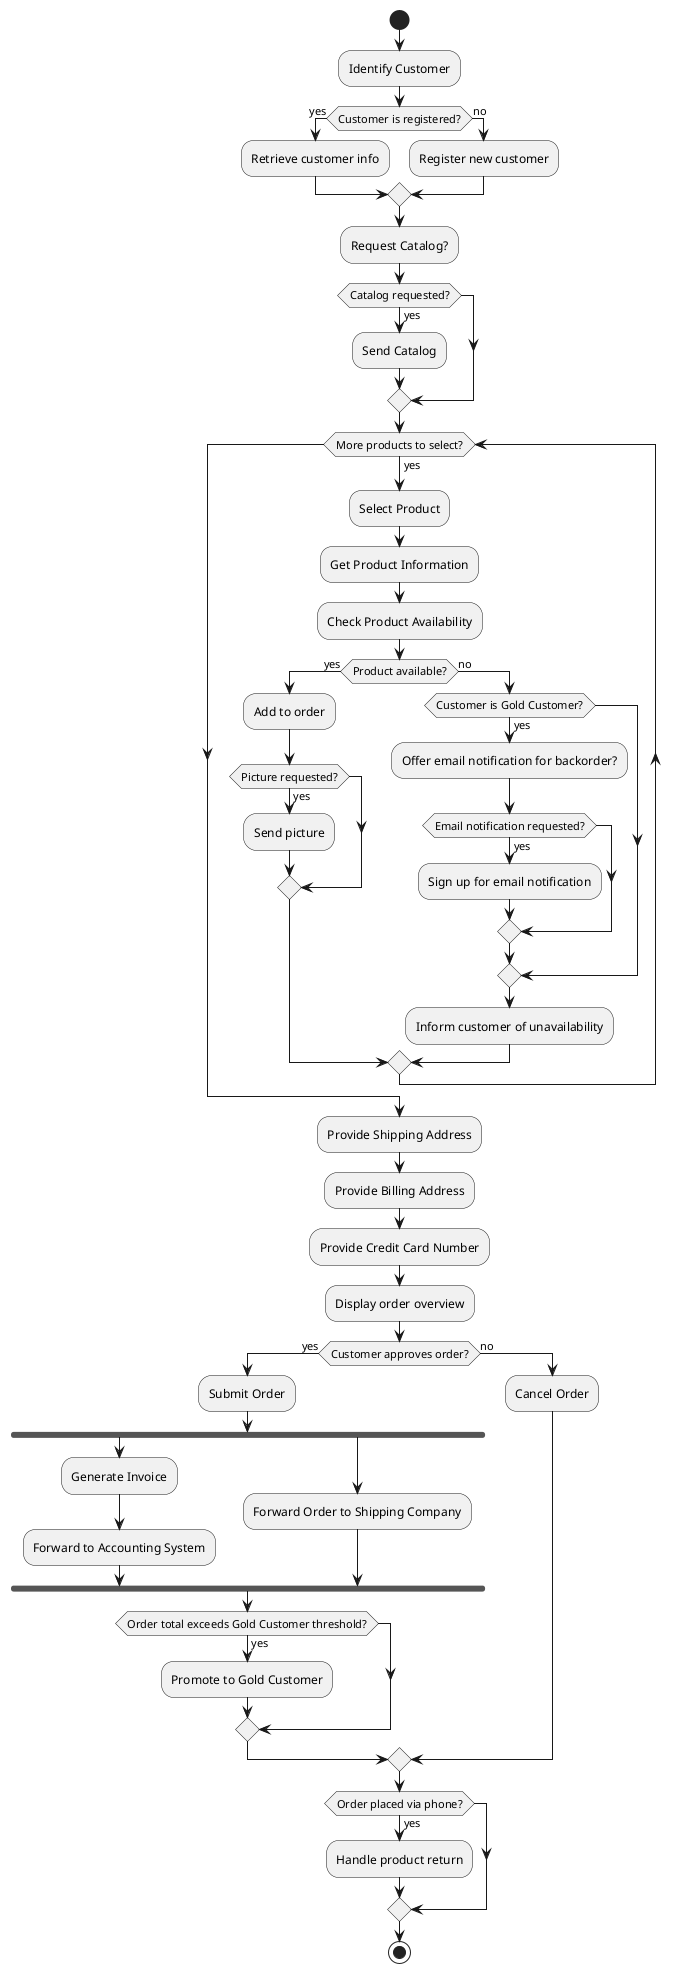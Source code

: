 @startuml
start

:Identify Customer;
if (Customer is registered?) then (yes)
    :Retrieve customer info;
else (no)
    :Register new customer;
endif

:Request Catalog?;
if (Catalog requested?) then (yes)
    :Send Catalog;
endif

while (More products to select?) is (yes)
    :Select Product;
    :Get Product Information;
    :Check Product Availability;
    if (Product available?) then (yes)
        :Add to order;
        if (Picture requested?) then (yes)
            :Send picture;
        endif
    else (no)
        if (Customer is Gold Customer?) then (yes)
            :Offer email notification for backorder?;
            if (Email notification requested?) then (yes)
                :Sign up for email notification;
            endif
        endif
        :Inform customer of unavailability;
    endif
endwhile

:Provide Shipping Address;
:Provide Billing Address;
:Provide Credit Card Number;

:Display order overview;
if (Customer approves order?) then (yes)
    :Submit Order;
    fork
        :Generate Invoice;
        :Forward to Accounting System;
    fork again
        :Forward Order to Shipping Company;
    end fork
    if (Order total exceeds Gold Customer threshold?) then (yes)
        :Promote to Gold Customer;
    endif
else (no)
    :Cancel Order;
endif

if (Order placed via phone?) then (yes)
    :Handle product return;
endif

stop
@enduml